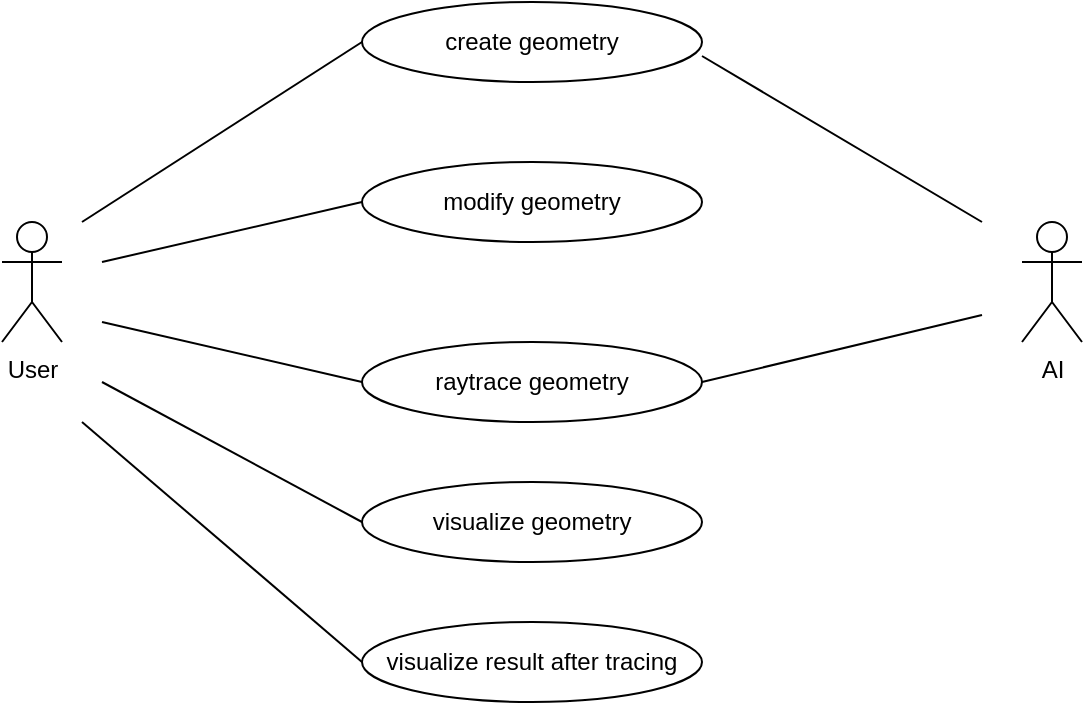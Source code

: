 <mxfile version="13.7.5" type="github" pages="6">
  <diagram id="fH-2xh8jzHFzDoGEG2FD" name="UseCaseDiagram">
    <mxGraphModel dx="1038" dy="547" grid="1" gridSize="10" guides="1" tooltips="1" connect="1" arrows="1" fold="1" page="1" pageScale="1" pageWidth="850" pageHeight="1100" math="0" shadow="0">
      <root>
        <mxCell id="0" />
        <mxCell id="1" parent="0" />
        <mxCell id="AYw8XfXgVCXr3-GL2XyS-1" value="create geometry" style="ellipse;whiteSpace=wrap;html=1;" parent="1" vertex="1">
          <mxGeometry x="240" y="50" width="170" height="40" as="geometry" />
        </mxCell>
        <mxCell id="AYw8XfXgVCXr3-GL2XyS-2" value="User" style="shape=umlActor;verticalLabelPosition=bottom;verticalAlign=top;html=1;outlineConnect=0;" parent="1" vertex="1">
          <mxGeometry x="60" y="160" width="30" height="60" as="geometry" />
        </mxCell>
        <mxCell id="nCUEm0m7XjJb0uW27EBz-1" value="modify geometry" style="ellipse;whiteSpace=wrap;html=1;" parent="1" vertex="1">
          <mxGeometry x="240" y="130" width="170" height="40" as="geometry" />
        </mxCell>
        <mxCell id="nCUEm0m7XjJb0uW27EBz-2" value="raytrace geometry" style="ellipse;whiteSpace=wrap;html=1;" parent="1" vertex="1">
          <mxGeometry x="240" y="220" width="170" height="40" as="geometry" />
        </mxCell>
        <mxCell id="nCUEm0m7XjJb0uW27EBz-3" value="&lt;div&gt;visualize geometry&lt;/div&gt;" style="ellipse;whiteSpace=wrap;html=1;" parent="1" vertex="1">
          <mxGeometry x="240" y="290" width="170" height="40" as="geometry" />
        </mxCell>
        <mxCell id="nCUEm0m7XjJb0uW27EBz-4" value="visualize result after tracing" style="ellipse;whiteSpace=wrap;html=1;" parent="1" vertex="1">
          <mxGeometry x="240" y="360" width="170" height="40" as="geometry" />
        </mxCell>
        <mxCell id="nCUEm0m7XjJb0uW27EBz-6" value="" style="endArrow=none;html=1;entryX=0;entryY=0.5;entryDx=0;entryDy=0;" parent="1" target="AYw8XfXgVCXr3-GL2XyS-1" edge="1">
          <mxGeometry width="50" height="50" relative="1" as="geometry">
            <mxPoint x="100" y="160" as="sourcePoint" />
            <mxPoint x="190" y="90" as="targetPoint" />
          </mxGeometry>
        </mxCell>
        <mxCell id="nCUEm0m7XjJb0uW27EBz-7" value="" style="endArrow=none;html=1;entryX=0;entryY=0.5;entryDx=0;entryDy=0;" parent="1" edge="1">
          <mxGeometry width="50" height="50" relative="1" as="geometry">
            <mxPoint x="110" y="180" as="sourcePoint" />
            <mxPoint x="240" y="150" as="targetPoint" />
          </mxGeometry>
        </mxCell>
        <mxCell id="nCUEm0m7XjJb0uW27EBz-8" value="" style="endArrow=none;html=1;entryX=0;entryY=0.5;entryDx=0;entryDy=0;" parent="1" edge="1">
          <mxGeometry width="50" height="50" relative="1" as="geometry">
            <mxPoint x="110" y="210" as="sourcePoint" />
            <mxPoint x="240" y="240" as="targetPoint" />
          </mxGeometry>
        </mxCell>
        <mxCell id="nCUEm0m7XjJb0uW27EBz-9" value="" style="endArrow=none;html=1;entryX=0;entryY=0.5;entryDx=0;entryDy=0;" parent="1" edge="1">
          <mxGeometry width="50" height="50" relative="1" as="geometry">
            <mxPoint x="110" y="240" as="sourcePoint" />
            <mxPoint x="240" y="310" as="targetPoint" />
          </mxGeometry>
        </mxCell>
        <mxCell id="nCUEm0m7XjJb0uW27EBz-10" value="" style="endArrow=none;html=1;entryX=0;entryY=0.5;entryDx=0;entryDy=0;" parent="1" edge="1">
          <mxGeometry width="50" height="50" relative="1" as="geometry">
            <mxPoint x="100" y="260" as="sourcePoint" />
            <mxPoint x="240" y="380" as="targetPoint" />
          </mxGeometry>
        </mxCell>
        <mxCell id="9KWmefP-E-gKywj46Q6Y-1" value="&lt;div&gt;AI&lt;/div&gt;" style="shape=umlActor;verticalLabelPosition=bottom;verticalAlign=top;html=1;outlineConnect=0;" vertex="1" parent="1">
          <mxGeometry x="570" y="160" width="30" height="60" as="geometry" />
        </mxCell>
        <mxCell id="9KWmefP-E-gKywj46Q6Y-2" value="" style="endArrow=none;html=1;entryX=1;entryY=0.675;entryDx=0;entryDy=0;entryPerimeter=0;" edge="1" parent="1" target="AYw8XfXgVCXr3-GL2XyS-1">
          <mxGeometry width="50" height="50" relative="1" as="geometry">
            <mxPoint x="550" y="160" as="sourcePoint" />
            <mxPoint x="690" y="70" as="targetPoint" />
          </mxGeometry>
        </mxCell>
        <mxCell id="9KWmefP-E-gKywj46Q6Y-4" value="" style="endArrow=none;html=1;entryX=1;entryY=0.5;entryDx=0;entryDy=0;" edge="1" parent="1" target="nCUEm0m7XjJb0uW27EBz-2">
          <mxGeometry width="50" height="50" relative="1" as="geometry">
            <mxPoint x="550" y="206.5" as="sourcePoint" />
            <mxPoint x="410" y="173.5" as="targetPoint" />
          </mxGeometry>
        </mxCell>
      </root>
    </mxGraphModel>
  </diagram>
  <diagram id="jRITcxP11G6vMtgEyvPw" name="UC_CreateGeometry">
    <mxGraphModel dx="1038" dy="547" grid="1" gridSize="10" guides="1" tooltips="1" connect="1" arrows="1" fold="1" page="1" pageScale="1" pageWidth="850" pageHeight="1100" math="0" shadow="0">
      <root>
        <mxCell id="DICM3m_SxUhTf7FUvPOh-0" />
        <mxCell id="DICM3m_SxUhTf7FUvPOh-1" parent="DICM3m_SxUhTf7FUvPOh-0" />
        <mxCell id="aNXQLw0Tw5mrTHUWX_xZ-1" value="&lt;div align=&quot;justify&quot;&gt;Create Geometry&lt;/div&gt;&lt;blockquote&gt;&lt;div align=&quot;justify&quot;&gt;vytvoreni geometrie podle pozadavku uzivatele&lt;br&gt;&lt;/div&gt;&lt;/blockquote&gt;&lt;div align=&quot;justify&quot;&gt;Akter:&lt;/div&gt;&lt;blockquote&gt;&lt;div align=&quot;justify&quot;&gt;user&lt;/div&gt;&lt;div align=&quot;justify&quot;&gt;AI&lt;/div&gt;&lt;/blockquote&gt;&lt;div&gt;Podminky pro spusteni&lt;/div&gt;&lt;blockquote&gt;&lt;div&gt;musi byt zadane parametry/pozadavka geometrie&lt;br&gt;&lt;/div&gt;&lt;/blockquote&gt;&lt;div&gt;Zakladni tok&lt;/div&gt;&lt;blockquote&gt;&lt;div&gt;1. Vytvoreni geometrie podle pozadavku&lt;br&gt;&lt;/div&gt;&lt;/blockquote&gt;&lt;div&gt;Alternativni tok&lt;/div&gt;&lt;div&gt;Podminky pro ukonceni&lt;br&gt;&lt;/div&gt;" style="html=1;align=left;verticalAlign=top;" vertex="1" parent="DICM3m_SxUhTf7FUvPOh-1">
          <mxGeometry x="140" y="50" width="550" height="430" as="geometry" />
        </mxCell>
      </root>
    </mxGraphModel>
  </diagram>
  <diagram id="-IdmjgdLRrc9q0bK68GZ" name="UC_ModifyGeometry">
    <mxGraphModel dx="1038" dy="547" grid="1" gridSize="10" guides="1" tooltips="1" connect="1" arrows="1" fold="1" page="1" pageScale="1" pageWidth="850" pageHeight="1100" math="0" shadow="0">
      <root>
        <mxCell id="06AS1zP_6wjgfNo0Z2qi-0" />
        <mxCell id="06AS1zP_6wjgfNo0Z2qi-1" parent="06AS1zP_6wjgfNo0Z2qi-0" />
        <mxCell id="h7q4ehcK6Y62qXHWwAHC-0" value="&lt;div align=&quot;justify&quot;&gt;Modify Geometry&lt;/div&gt;&lt;blockquote&gt;&lt;div align=&quot;justify&quot;&gt;modifikuje existujicí gemoetrii&lt;br&gt;&lt;/div&gt;&lt;/blockquote&gt;&lt;div align=&quot;justify&quot;&gt;Akter:&lt;/div&gt;&lt;blockquote&gt;&lt;div align=&quot;justify&quot;&gt;user&lt;/div&gt;&lt;/blockquote&gt;&lt;div&gt;Podminky pro spusteni&lt;/div&gt;&lt;blockquote&gt;&lt;div&gt;geometrie musi existovat&lt;br&gt;&lt;/div&gt;&lt;/blockquote&gt;&lt;div&gt;Zakladni tok&lt;/div&gt;&lt;blockquote&gt;&lt;div&gt;1. modifikace geometrie podle pozadavku&lt;br&gt;&lt;/div&gt;&lt;/blockquote&gt;&lt;div&gt;Alternativni tok&lt;/div&gt;&lt;div&gt;Podminky pro ukonceni&lt;br&gt;&lt;/div&gt;" style="html=1;align=left;verticalAlign=top;" vertex="1" parent="06AS1zP_6wjgfNo0Z2qi-1">
          <mxGeometry x="140" y="50" width="550" height="430" as="geometry" />
        </mxCell>
      </root>
    </mxGraphModel>
  </diagram>
  <diagram id="zxkR0EE6YJg6jG4IM2wA" name="UC_RayTrace Geometry">
    <mxGraphModel dx="1038" dy="547" grid="1" gridSize="10" guides="1" tooltips="1" connect="1" arrows="1" fold="1" page="1" pageScale="1" pageWidth="850" pageHeight="1100" math="0" shadow="0">
      <root>
        <mxCell id="6JuQmq2EJKxbMrpPRZ2E-0" />
        <mxCell id="6JuQmq2EJKxbMrpPRZ2E-1" parent="6JuQmq2EJKxbMrpPRZ2E-0" />
        <mxCell id="GZ9oFxnCEuGN1Ou55Tvq-0" value="&lt;div align=&quot;justify&quot;&gt;RayTrace Geometry&lt;/div&gt;&lt;blockquote&gt;&lt;div align=&quot;justify&quot;&gt;pretrasuje existujici geometrii&lt;br&gt;&lt;/div&gt;&lt;/blockquote&gt;&lt;div align=&quot;justify&quot;&gt;Akter:&lt;/div&gt;&lt;blockquote&gt;&lt;div align=&quot;justify&quot;&gt;user&lt;/div&gt;&lt;div align=&quot;justify&quot;&gt;AI&lt;br&gt;&lt;/div&gt;&lt;/blockquote&gt;&lt;div&gt;Podminky pro spusteni&lt;/div&gt;&lt;blockquote&gt;&lt;div&gt;musi eistovat geometrie, byt nastaveny zdroj a detektor&lt;br&gt;&lt;/div&gt;&lt;/blockquote&gt;&lt;div&gt;Zakladni tok&lt;/div&gt;&lt;blockquote&gt;&lt;div&gt;1. Kontrola zdroje, geometrie, detekotru&lt;/div&gt;&lt;div&gt;2. Spusteni trasovani se zadanymi parametry&lt;/div&gt;&lt;div&gt;3. Ulozeni vysledku do detektoru&lt;br&gt;&lt;/div&gt;&lt;/blockquote&gt;&lt;div&gt;Alternativni tok&lt;/div&gt;&lt;div&gt;Podminky pro ukonceni&lt;br&gt;&lt;/div&gt;" style="html=1;align=left;verticalAlign=top;" vertex="1" parent="6JuQmq2EJKxbMrpPRZ2E-1">
          <mxGeometry x="140" y="50" width="550" height="430" as="geometry" />
        </mxCell>
      </root>
    </mxGraphModel>
  </diagram>
  <diagram id="4w_nkE5aL3aTpUviVyD0" name="UC_Visualize Geometry">
    <mxGraphModel dx="1038" dy="547" grid="1" gridSize="10" guides="1" tooltips="1" connect="1" arrows="1" fold="1" page="1" pageScale="1" pageWidth="850" pageHeight="1100" math="0" shadow="0">
      <root>
        <mxCell id="vbY2_rTX0gwPYYZUUxcL-0" />
        <mxCell id="vbY2_rTX0gwPYYZUUxcL-1" parent="vbY2_rTX0gwPYYZUUxcL-0" />
        <mxCell id="rzx1PHHoOnRP_GBSnpic-0" value="&lt;div align=&quot;justify&quot;&gt;Visualize Geometry&lt;/div&gt;&lt;blockquote&gt;&lt;div align=&quot;justify&quot;&gt;zobrazi geometrii&lt;br&gt;&lt;/div&gt;&lt;/blockquote&gt;&lt;div align=&quot;justify&quot;&gt;Akter:&lt;/div&gt;&lt;blockquote&gt;&lt;div align=&quot;justify&quot;&gt;user&lt;/div&gt;&lt;/blockquote&gt;&lt;div&gt;Podminky pro spusteni&lt;/div&gt;&lt;blockquote&gt;&lt;div&gt;musi eistovat geometrie a scena na kterou zobrazuji&lt;br&gt;&lt;/div&gt;&lt;/blockquote&gt;&lt;div&gt;Zakladni tok&lt;/div&gt;&lt;blockquote&gt;&lt;div&gt;1. Kontrola pritomnosti geometrie a sceny&lt;br&gt;&lt;/div&gt;&lt;div&gt;2. Vykresleni geometrie na scenu&lt;br&gt;&lt;/div&gt;&lt;/blockquote&gt;&lt;div&gt;Alternativni tok&lt;/div&gt;&lt;div&gt;Podminky pro ukonceni&lt;br&gt;&lt;/div&gt;" style="html=1;align=left;verticalAlign=top;" vertex="1" parent="vbY2_rTX0gwPYYZUUxcL-1">
          <mxGeometry x="140" y="50" width="550" height="430" as="geometry" />
        </mxCell>
      </root>
    </mxGraphModel>
  </diagram>
  <diagram id="IQCb1AZhohRqhq7Zz8Sl" name="UC_Visualize Results after RT">
    <mxGraphModel dx="1038" dy="547" grid="1" gridSize="10" guides="1" tooltips="1" connect="1" arrows="1" fold="1" page="1" pageScale="1" pageWidth="850" pageHeight="1100" math="0" shadow="0">
      <root>
        <mxCell id="5k2mmdiFBWmyHfyPDnB4-0" />
        <mxCell id="5k2mmdiFBWmyHfyPDnB4-1" parent="5k2mmdiFBWmyHfyPDnB4-0" />
        <mxCell id="DB3KJa9PEAy9P1OCtJs9-0" value="&lt;div align=&quot;justify&quot;&gt;Visualize results after tracing&lt;br&gt;&lt;/div&gt;&lt;blockquote&gt;&lt;div align=&quot;justify&quot;&gt;zobrazi vysledky trasovani&lt;br&gt;&lt;/div&gt;&lt;/blockquote&gt;&lt;div align=&quot;justify&quot;&gt;Akter:&lt;/div&gt;&lt;blockquote&gt;&lt;div align=&quot;justify&quot;&gt;user&lt;/div&gt;&lt;div align=&quot;justify&quot;&gt;AI&lt;br&gt;&lt;/div&gt;&lt;/blockquote&gt;&lt;div&gt;Podminky pro spusteni&lt;/div&gt;&lt;blockquote&gt;&lt;div&gt;musi existovat detektor s natrasovanymi paprsky a scena&lt;br&gt;&lt;/div&gt;&lt;/blockquote&gt;&lt;div&gt;Zakladni tok&lt;/div&gt;&lt;blockquote&gt;&lt;div&gt;1. Kontrola pritomnosti detektoru s paprsky&lt;br&gt;&lt;/div&gt;&lt;div&gt;2. Vykresleni paprsku na scenu&lt;br&gt;&lt;/div&gt;&lt;/blockquote&gt;&lt;div&gt;Alternativni tok&lt;/div&gt;&lt;div&gt;Podminky pro ukonceni&lt;br&gt;&lt;/div&gt;" style="html=1;align=left;verticalAlign=top;" vertex="1" parent="5k2mmdiFBWmyHfyPDnB4-1">
          <mxGeometry x="140" y="50" width="550" height="430" as="geometry" />
        </mxCell>
      </root>
    </mxGraphModel>
  </diagram>
</mxfile>
